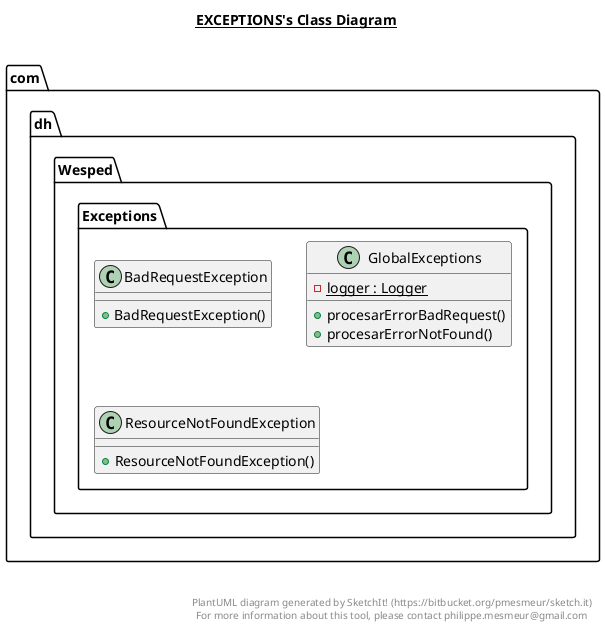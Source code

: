 @startuml

title __EXCEPTIONS's Class Diagram__\n

  namespace com.dh.Wesped {
    namespace Exceptions {
      class com.dh.Wesped.Exceptions.BadRequestException {
          + BadRequestException()
      }
    }
  }
  

  namespace com.dh.Wesped {
    namespace Exceptions {
      class com.dh.Wesped.Exceptions.GlobalExceptions {
          {static} - logger : Logger
          + procesarErrorBadRequest()
          + procesarErrorNotFound()
      }
    }
  }
  

  namespace com.dh.Wesped {
    namespace Exceptions {
      class com.dh.Wesped.Exceptions.ResourceNotFoundException {
          + ResourceNotFoundException()
      }
    }
  }
  



right footer


PlantUML diagram generated by SketchIt! (https://bitbucket.org/pmesmeur/sketch.it)
For more information about this tool, please contact philippe.mesmeur@gmail.com
endfooter

@enduml
